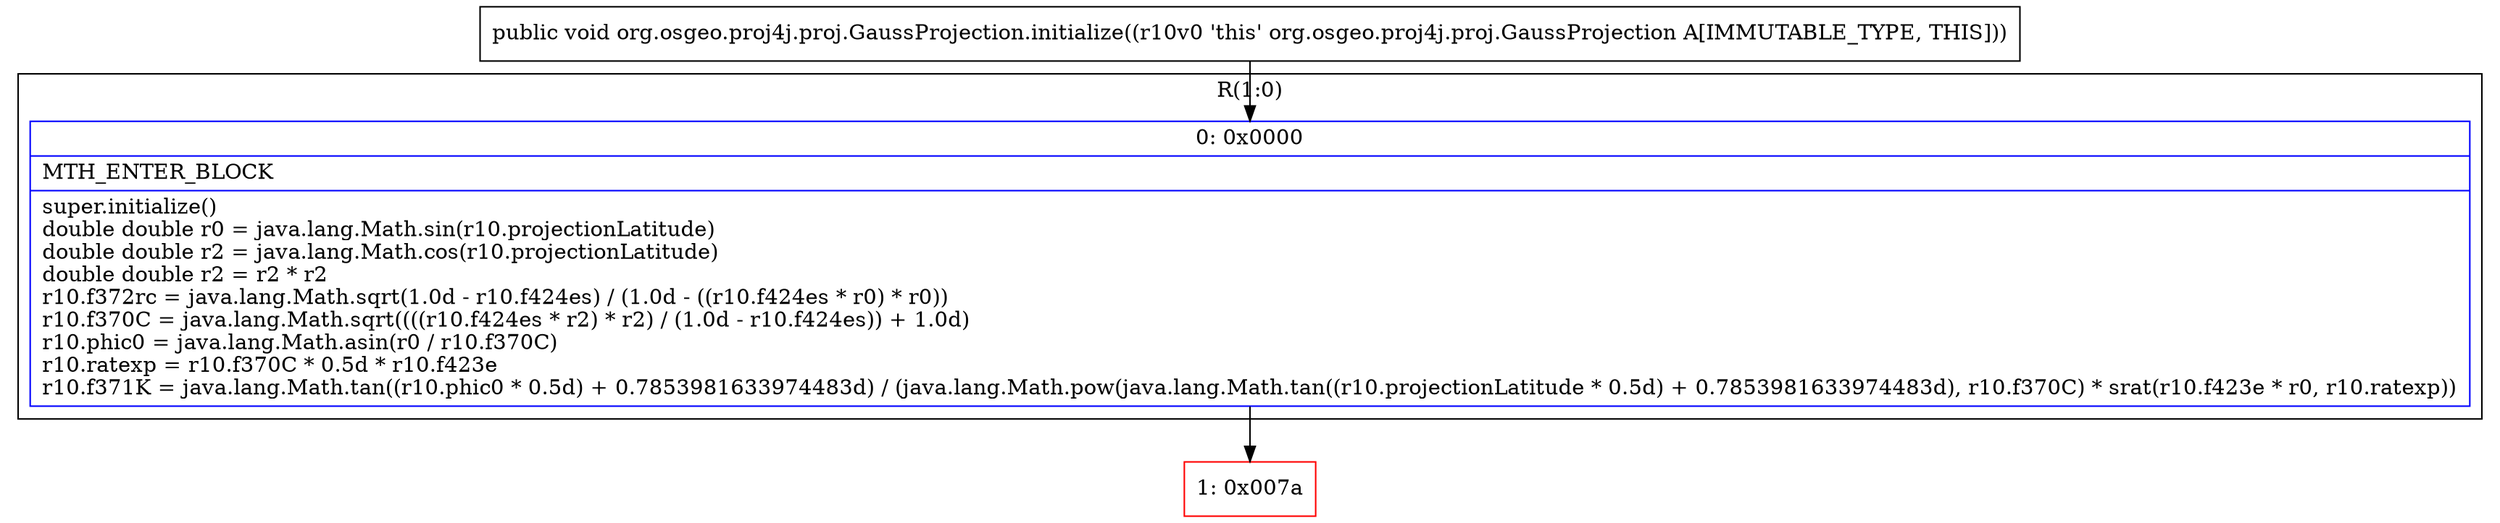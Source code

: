digraph "CFG fororg.osgeo.proj4j.proj.GaussProjection.initialize()V" {
subgraph cluster_Region_1295041800 {
label = "R(1:0)";
node [shape=record,color=blue];
Node_0 [shape=record,label="{0\:\ 0x0000|MTH_ENTER_BLOCK\l|super.initialize()\ldouble double r0 = java.lang.Math.sin(r10.projectionLatitude)\ldouble double r2 = java.lang.Math.cos(r10.projectionLatitude)\ldouble double r2 = r2 * r2\lr10.f372rc = java.lang.Math.sqrt(1.0d \- r10.f424es) \/ (1.0d \- ((r10.f424es * r0) * r0))\lr10.f370C = java.lang.Math.sqrt((((r10.f424es * r2) * r2) \/ (1.0d \- r10.f424es)) + 1.0d)\lr10.phic0 = java.lang.Math.asin(r0 \/ r10.f370C)\lr10.ratexp = r10.f370C * 0.5d * r10.f423e\lr10.f371K = java.lang.Math.tan((r10.phic0 * 0.5d) + 0.7853981633974483d) \/ (java.lang.Math.pow(java.lang.Math.tan((r10.projectionLatitude * 0.5d) + 0.7853981633974483d), r10.f370C) * srat(r10.f423e * r0, r10.ratexp))\l}"];
}
Node_1 [shape=record,color=red,label="{1\:\ 0x007a}"];
MethodNode[shape=record,label="{public void org.osgeo.proj4j.proj.GaussProjection.initialize((r10v0 'this' org.osgeo.proj4j.proj.GaussProjection A[IMMUTABLE_TYPE, THIS])) }"];
MethodNode -> Node_0;
Node_0 -> Node_1;
}

